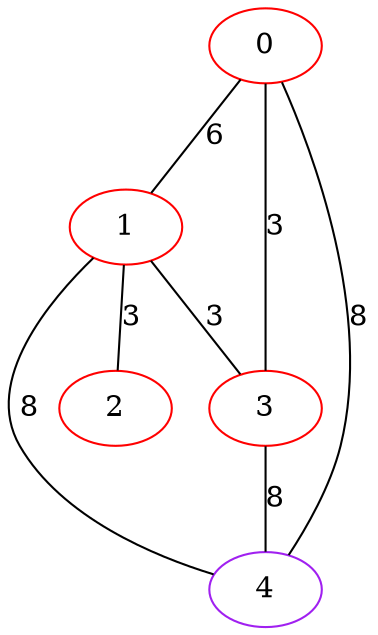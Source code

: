 graph "" {
0 [color=red, weight=1];
1 [color=red, weight=1];
2 [color=red, weight=1];
3 [color=red, weight=1];
4 [color=purple, weight=4];
0 -- 1  [key=0, label=6];
0 -- 3  [key=0, label=3];
0 -- 4  [key=0, label=8];
1 -- 2  [key=0, label=3];
1 -- 3  [key=0, label=3];
1 -- 4  [key=0, label=8];
3 -- 4  [key=0, label=8];
}
